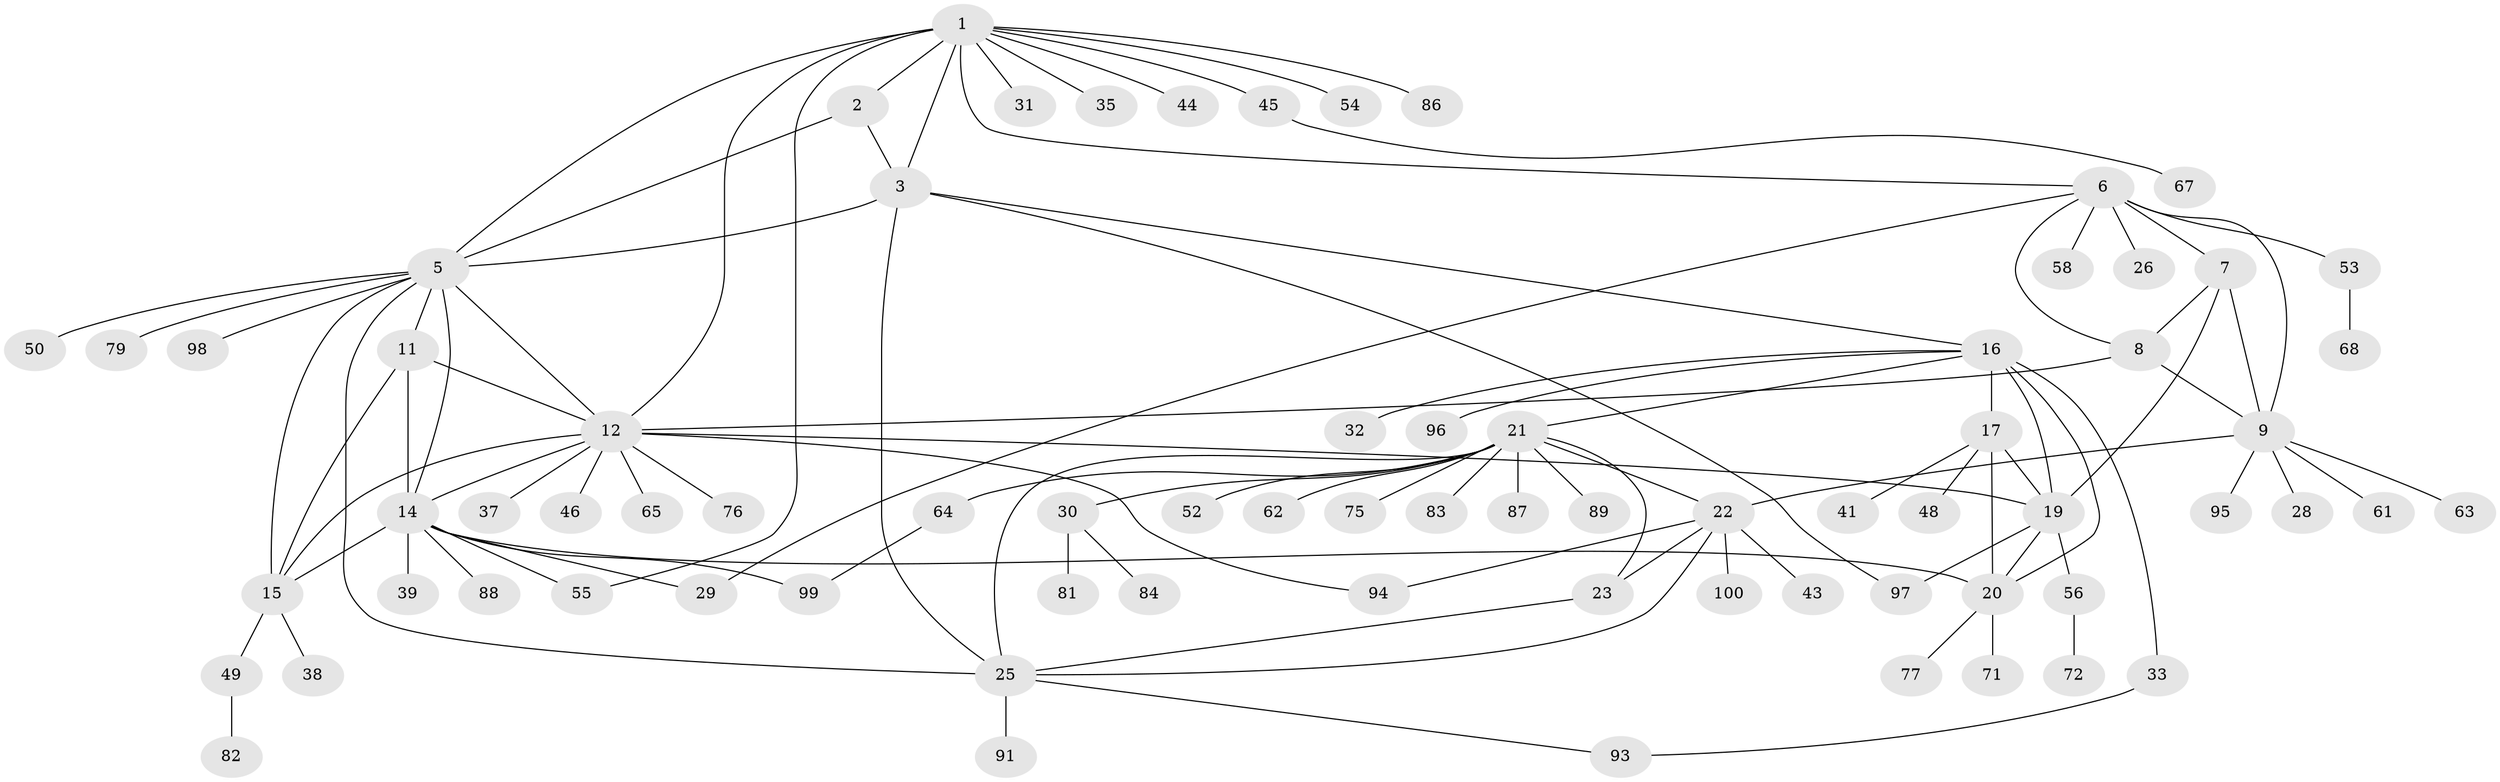 // Generated by graph-tools (version 1.1) at 2025/24/03/03/25 07:24:13]
// undirected, 75 vertices, 106 edges
graph export_dot {
graph [start="1"]
  node [color=gray90,style=filled];
  1 [super="+66"];
  2 [super="+73"];
  3 [super="+4"];
  5 [super="+13"];
  6 [super="+34"];
  7;
  8 [super="+27"];
  9 [super="+10"];
  11 [super="+69"];
  12 [super="+47"];
  14 [super="+90"];
  15 [super="+42"];
  16 [super="+18"];
  17;
  19 [super="+59"];
  20 [super="+40"];
  21 [super="+24"];
  22 [super="+57"];
  23;
  25 [super="+85"];
  26;
  28;
  29 [super="+51"];
  30 [super="+70"];
  31;
  32;
  33 [super="+36"];
  35;
  37;
  38;
  39;
  41;
  43;
  44;
  45;
  46;
  48;
  49;
  50;
  52;
  53 [super="+92"];
  54;
  55 [super="+60"];
  56;
  58;
  61 [super="+80"];
  62;
  63 [super="+74"];
  64;
  65 [super="+78"];
  67;
  68;
  71;
  72;
  75;
  76;
  77;
  79;
  81;
  82;
  83;
  84;
  86;
  87;
  88;
  89;
  91;
  93;
  94;
  95;
  96;
  97;
  98;
  99;
  100;
  1 -- 2;
  1 -- 3 [weight=2];
  1 -- 5;
  1 -- 6;
  1 -- 31;
  1 -- 35;
  1 -- 44;
  1 -- 45;
  1 -- 54;
  1 -- 55;
  1 -- 86;
  1 -- 12;
  2 -- 3 [weight=2];
  2 -- 5;
  3 -- 5 [weight=2];
  3 -- 16;
  3 -- 97;
  3 -- 25;
  5 -- 50;
  5 -- 98;
  5 -- 25;
  5 -- 11;
  5 -- 12;
  5 -- 15;
  5 -- 14;
  5 -- 79;
  6 -- 7;
  6 -- 8;
  6 -- 9 [weight=2];
  6 -- 26;
  6 -- 29;
  6 -- 58;
  6 -- 53;
  7 -- 8;
  7 -- 9 [weight=2];
  7 -- 19;
  8 -- 9 [weight=2];
  8 -- 12;
  9 -- 22;
  9 -- 28;
  9 -- 61;
  9 -- 63;
  9 -- 95;
  11 -- 12;
  11 -- 14;
  11 -- 15;
  12 -- 14;
  12 -- 15;
  12 -- 37;
  12 -- 46;
  12 -- 65;
  12 -- 76;
  12 -- 94;
  12 -- 19;
  14 -- 15;
  14 -- 20;
  14 -- 39;
  14 -- 55;
  14 -- 88;
  14 -- 99;
  14 -- 29;
  15 -- 38;
  15 -- 49;
  16 -- 17 [weight=2];
  16 -- 19 [weight=2];
  16 -- 20 [weight=2];
  16 -- 33;
  16 -- 96;
  16 -- 32;
  16 -- 21;
  17 -- 19;
  17 -- 20;
  17 -- 41;
  17 -- 48;
  19 -- 20;
  19 -- 56;
  19 -- 97;
  20 -- 71;
  20 -- 77;
  21 -- 22 [weight=2];
  21 -- 23 [weight=2];
  21 -- 25 [weight=2];
  21 -- 30;
  21 -- 62;
  21 -- 64;
  21 -- 75;
  21 -- 83;
  21 -- 52;
  21 -- 87;
  21 -- 89;
  22 -- 23;
  22 -- 25;
  22 -- 43;
  22 -- 94;
  22 -- 100;
  23 -- 25;
  25 -- 91;
  25 -- 93;
  30 -- 81;
  30 -- 84;
  33 -- 93;
  45 -- 67;
  49 -- 82;
  53 -- 68;
  56 -- 72;
  64 -- 99;
}
